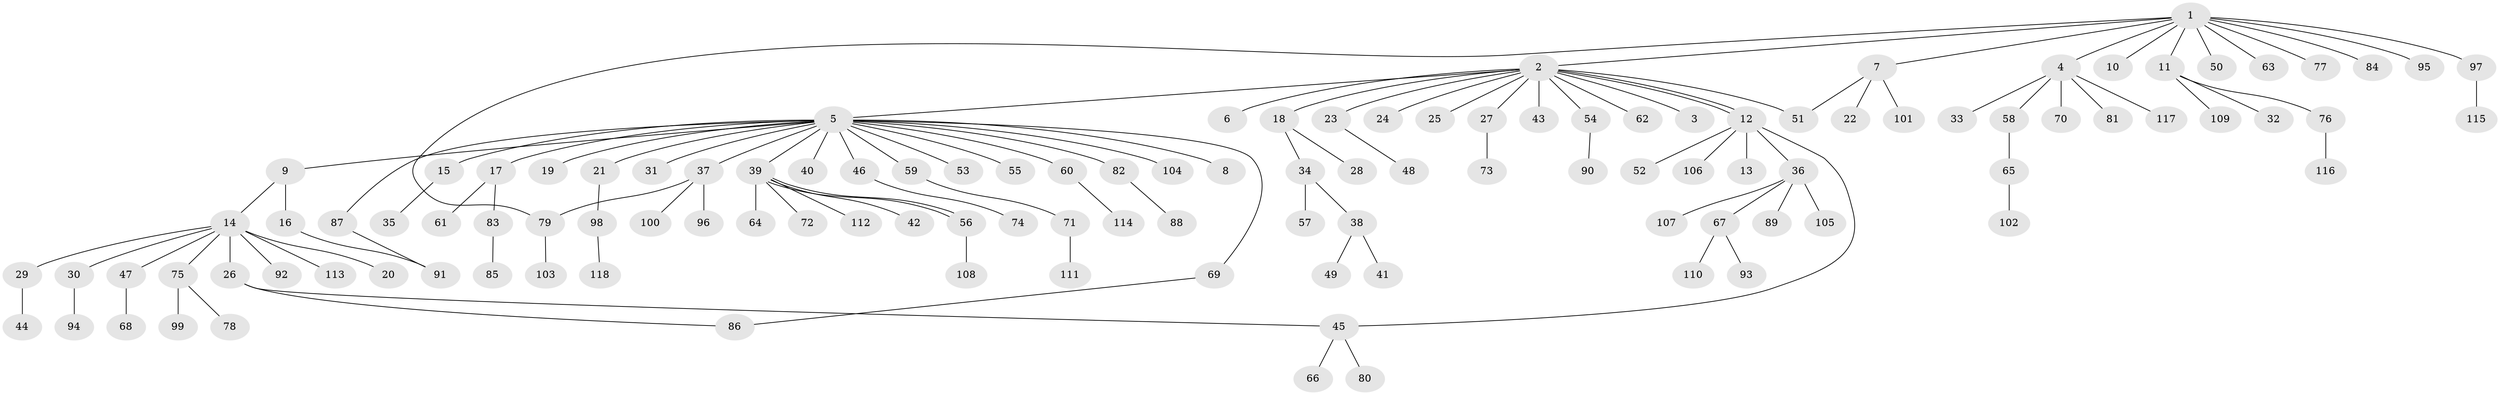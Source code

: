 // coarse degree distribution, {6: 0.027777777777777776, 8: 0.027777777777777776, 1: 0.5, 2: 0.2777777777777778, 11: 0.027777777777777776, 3: 0.1111111111111111, 5: 0.027777777777777776}
// Generated by graph-tools (version 1.1) at 2025/50/03/04/25 22:50:28]
// undirected, 118 vertices, 124 edges
graph export_dot {
  node [color=gray90,style=filled];
  1;
  2;
  3;
  4;
  5;
  6;
  7;
  8;
  9;
  10;
  11;
  12;
  13;
  14;
  15;
  16;
  17;
  18;
  19;
  20;
  21;
  22;
  23;
  24;
  25;
  26;
  27;
  28;
  29;
  30;
  31;
  32;
  33;
  34;
  35;
  36;
  37;
  38;
  39;
  40;
  41;
  42;
  43;
  44;
  45;
  46;
  47;
  48;
  49;
  50;
  51;
  52;
  53;
  54;
  55;
  56;
  57;
  58;
  59;
  60;
  61;
  62;
  63;
  64;
  65;
  66;
  67;
  68;
  69;
  70;
  71;
  72;
  73;
  74;
  75;
  76;
  77;
  78;
  79;
  80;
  81;
  82;
  83;
  84;
  85;
  86;
  87;
  88;
  89;
  90;
  91;
  92;
  93;
  94;
  95;
  96;
  97;
  98;
  99;
  100;
  101;
  102;
  103;
  104;
  105;
  106;
  107;
  108;
  109;
  110;
  111;
  112;
  113;
  114;
  115;
  116;
  117;
  118;
  1 -- 2;
  1 -- 4;
  1 -- 7;
  1 -- 10;
  1 -- 11;
  1 -- 50;
  1 -- 63;
  1 -- 77;
  1 -- 79;
  1 -- 84;
  1 -- 95;
  1 -- 97;
  2 -- 3;
  2 -- 5;
  2 -- 6;
  2 -- 12;
  2 -- 12;
  2 -- 18;
  2 -- 23;
  2 -- 24;
  2 -- 25;
  2 -- 27;
  2 -- 43;
  2 -- 51;
  2 -- 54;
  2 -- 62;
  4 -- 33;
  4 -- 58;
  4 -- 70;
  4 -- 81;
  4 -- 117;
  5 -- 8;
  5 -- 9;
  5 -- 15;
  5 -- 17;
  5 -- 19;
  5 -- 21;
  5 -- 31;
  5 -- 37;
  5 -- 39;
  5 -- 40;
  5 -- 46;
  5 -- 53;
  5 -- 55;
  5 -- 59;
  5 -- 60;
  5 -- 69;
  5 -- 82;
  5 -- 87;
  5 -- 104;
  7 -- 22;
  7 -- 51;
  7 -- 101;
  9 -- 14;
  9 -- 16;
  11 -- 32;
  11 -- 76;
  11 -- 109;
  12 -- 13;
  12 -- 36;
  12 -- 45;
  12 -- 52;
  12 -- 106;
  14 -- 20;
  14 -- 26;
  14 -- 29;
  14 -- 30;
  14 -- 47;
  14 -- 75;
  14 -- 92;
  14 -- 113;
  15 -- 35;
  16 -- 91;
  17 -- 61;
  17 -- 83;
  18 -- 28;
  18 -- 34;
  21 -- 98;
  23 -- 48;
  26 -- 45;
  26 -- 86;
  27 -- 73;
  29 -- 44;
  30 -- 94;
  34 -- 38;
  34 -- 57;
  36 -- 67;
  36 -- 89;
  36 -- 105;
  36 -- 107;
  37 -- 79;
  37 -- 96;
  37 -- 100;
  38 -- 41;
  38 -- 49;
  39 -- 42;
  39 -- 56;
  39 -- 56;
  39 -- 64;
  39 -- 72;
  39 -- 112;
  45 -- 66;
  45 -- 80;
  46 -- 74;
  47 -- 68;
  54 -- 90;
  56 -- 108;
  58 -- 65;
  59 -- 71;
  60 -- 114;
  65 -- 102;
  67 -- 93;
  67 -- 110;
  69 -- 86;
  71 -- 111;
  75 -- 78;
  75 -- 99;
  76 -- 116;
  79 -- 103;
  82 -- 88;
  83 -- 85;
  87 -- 91;
  97 -- 115;
  98 -- 118;
}
